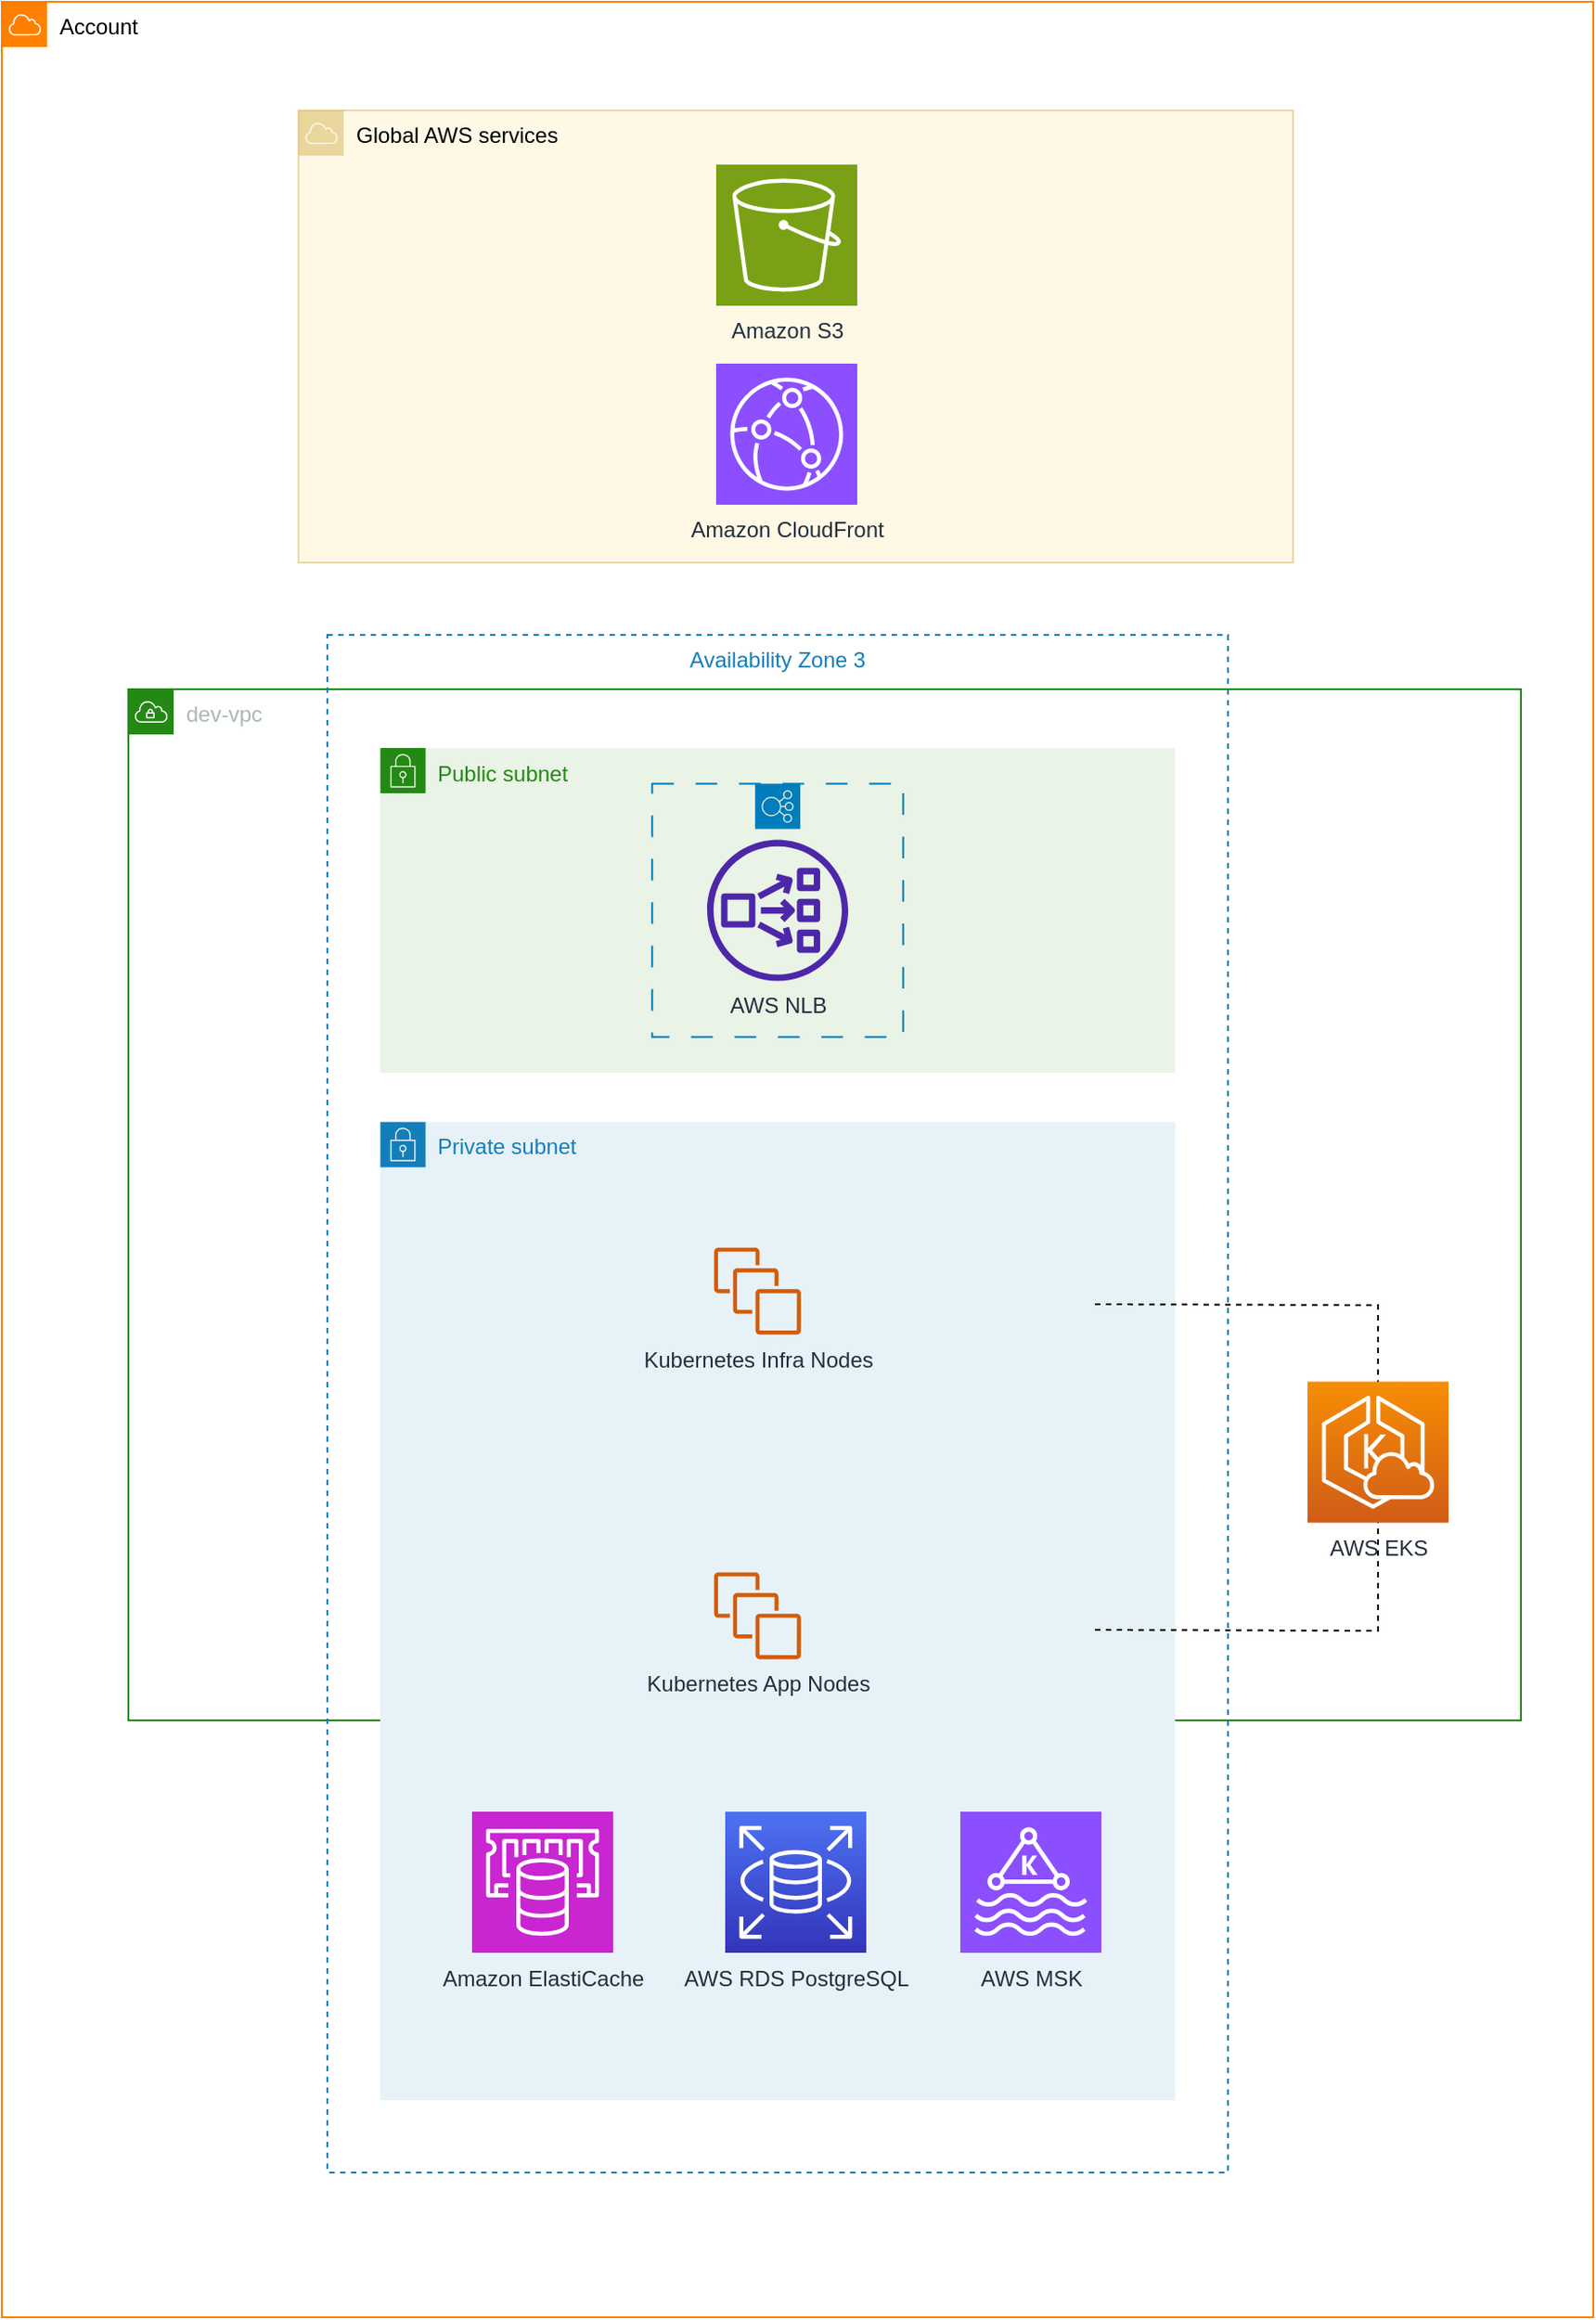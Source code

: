 <mxfile version="22.0.8" type="github" pages="2">
  <diagram name="Dev" id="1OsnL1P3q5gQ_nWTbh-I">
    <mxGraphModel dx="2661" dy="-4855" grid="1" gridSize="10" guides="1" tooltips="1" connect="1" arrows="1" fold="1" page="1" pageScale="1" pageWidth="1169" pageHeight="827" math="0" shadow="0">
      <root>
        <mxCell id="0" />
        <mxCell id="1" parent="0" />
        <mxCell id="altqflVkUvk57PUZnrwI-1" value="Account" style="sketch=0;outlineConnect=0;html=1;whiteSpace=wrap;fontSize=12;fontStyle=0;shape=mxgraph.aws4.group;grIcon=mxgraph.aws4.group_aws_cloud;verticalAlign=top;align=left;spacingLeft=30;dashed=0;strokeColor=#FF8000;gradientColor=none;gradientDirection=north;shadow=0;" vertex="1" parent="1">
          <mxGeometry x="-1040" y="5960" width="880" height="1280" as="geometry" />
        </mxCell>
        <mxCell id="VFcs3PMM8P9xKzEOPdTq-1" value="dev-vpc" style="points=[[0,0],[0.25,0],[0.5,0],[0.75,0],[1,0],[1,0.25],[1,0.5],[1,0.75],[1,1],[0.75,1],[0.5,1],[0.25,1],[0,1],[0,0.75],[0,0.5],[0,0.25]];outlineConnect=0;gradientColor=none;html=1;whiteSpace=wrap;fontSize=12;fontStyle=0;shape=mxgraph.aws4.group;grIcon=mxgraph.aws4.group_vpc;strokeColor=#248814;fillColor=none;verticalAlign=top;align=left;spacingLeft=30;fontColor=#AAB7B8;dashed=0;" vertex="1" parent="1">
          <mxGeometry x="-970" y="6340" width="770" height="570" as="geometry" />
        </mxCell>
        <mxCell id="nSvyktkfr78GNmZfl4Dr-25" value="Availability Zone 3" style="fillColor=none;strokeColor=#147EBA;dashed=1;verticalAlign=top;fontStyle=0;fontColor=#147EBA;" vertex="1" parent="1">
          <mxGeometry x="-860" y="6310" width="498.03" height="850" as="geometry" />
        </mxCell>
        <mxCell id="nSvyktkfr78GNmZfl4Dr-26" value="AWS EKS" style="sketch=0;points=[[0,0,0],[0.25,0,0],[0.5,0,0],[0.75,0,0],[1,0,0],[0,1,0],[0.25,1,0],[0.5,1,0],[0.75,1,0],[1,1,0],[0,0.25,0],[0,0.5,0],[0,0.75,0],[1,0.25,0],[1,0.5,0],[1,0.75,0]];outlineConnect=0;fontColor=#232F3E;gradientColor=#F78E04;gradientDirection=north;fillColor=#D05C17;strokeColor=#ffffff;dashed=0;verticalLabelPosition=bottom;verticalAlign=top;align=center;html=1;fontSize=12;fontStyle=0;aspect=fixed;shape=mxgraph.aws4.resourceIcon;resIcon=mxgraph.aws4.eks_cloud;" vertex="1" parent="1">
          <mxGeometry x="-318.029" y="6722.757" width="78" height="78" as="geometry" />
        </mxCell>
        <mxCell id="nSvyktkfr78GNmZfl4Dr-27" value="Private subnet" style="points=[[0,0],[0.25,0],[0.5,0],[0.75,0],[1,0],[1,0.25],[1,0.5],[1,0.75],[1,1],[0.75,1],[0.5,1],[0.25,1],[0,1],[0,0.75],[0,0.5],[0,0.25]];outlineConnect=0;gradientColor=none;html=1;whiteSpace=wrap;fontSize=12;fontStyle=0;shape=mxgraph.aws4.group;grIcon=mxgraph.aws4.group_security_group;grStroke=0;strokeColor=#147EBA;fillColor=#E6F2F8;verticalAlign=top;align=left;spacingLeft=30;fontColor=#147EBA;dashed=0;" vertex="1" parent="1">
          <mxGeometry x="-830.7" y="6579.19" width="439.44" height="540.81" as="geometry" />
        </mxCell>
        <mxCell id="nSvyktkfr78GNmZfl4Dr-28" value="Kubernetes App Nodes" style="sketch=0;outlineConnect=0;fontColor=#232F3E;gradientColor=none;fillColor=#D45B07;strokeColor=none;dashed=0;verticalLabelPosition=bottom;verticalAlign=top;align=center;html=1;fontSize=12;fontStyle=0;aspect=fixed;pointerEvents=1;shape=mxgraph.aws4.instances;" vertex="1" parent="1">
          <mxGeometry x="-646.142" y="6828.189" width="48" height="48" as="geometry" />
        </mxCell>
        <mxCell id="nSvyktkfr78GNmZfl4Dr-29" value="Kubernetes Infra Nodes" style="sketch=0;outlineConnect=0;fontColor=#232F3E;gradientColor=none;fillColor=#D45B07;strokeColor=none;dashed=0;verticalLabelPosition=bottom;verticalAlign=top;align=center;html=1;fontSize=12;fontStyle=0;aspect=fixed;pointerEvents=1;shape=mxgraph.aws4.instances;" vertex="1" parent="1">
          <mxGeometry x="-646.142" y="6648.73" width="48" height="48" as="geometry" />
        </mxCell>
        <mxCell id="nSvyktkfr78GNmZfl4Dr-30" style="edgeStyle=orthogonalEdgeStyle;rounded=0;orthogonalLoop=1;jettySize=auto;html=1;entryX=0.5;entryY=1;entryDx=0;entryDy=0;entryPerimeter=0;dashed=1;endArrow=none;endFill=0;" edge="1" parent="1" target="nSvyktkfr78GNmZfl4Dr-26">
          <mxGeometry relative="1" as="geometry">
            <mxPoint x="-435.55" y="6860" as="sourcePoint" />
          </mxGeometry>
        </mxCell>
        <mxCell id="nSvyktkfr78GNmZfl4Dr-31" style="edgeStyle=orthogonalEdgeStyle;rounded=0;orthogonalLoop=1;jettySize=auto;html=1;entryX=0.5;entryY=0;entryDx=0;entryDy=0;entryPerimeter=0;dashed=1;endArrow=none;endFill=0;" edge="1" parent="1" target="nSvyktkfr78GNmZfl4Dr-26">
          <mxGeometry relative="1" as="geometry">
            <mxPoint x="-435.55" y="6680" as="sourcePoint" />
          </mxGeometry>
        </mxCell>
        <mxCell id="nSvyktkfr78GNmZfl4Dr-32" value="AWS MSK" style="sketch=0;points=[[0,0,0],[0.25,0,0],[0.5,0,0],[0.75,0,0],[1,0,0],[0,1,0],[0.25,1,0],[0.5,1,0],[0.75,1,0],[1,1,0],[0,0.25,0],[0,0.5,0],[0,0.75,0],[1,0.25,0],[1,0.5,0],[1,0.75,0]];outlineConnect=0;fontColor=#232F3E;fillColor=#8C4FFF;strokeColor=#ffffff;dashed=0;verticalLabelPosition=bottom;verticalAlign=top;align=center;html=1;fontSize=12;fontStyle=0;aspect=fixed;shape=mxgraph.aws4.resourceIcon;resIcon=mxgraph.aws4.managed_streaming_for_kafka;" vertex="1" parent="1">
          <mxGeometry x="-510.002" y="6960.541" width="78" height="78" as="geometry" />
        </mxCell>
        <mxCell id="nSvyktkfr78GNmZfl4Dr-33" value="Amazon ElastiCache&#x9;" style="sketch=0;points=[[0,0,0],[0.25,0,0],[0.5,0,0],[0.75,0,0],[1,0,0],[0,1,0],[0.25,1,0],[0.5,1,0],[0.75,1,0],[1,1,0],[0,0.25,0],[0,0.5,0],[0,0.75,0],[1,0.25,0],[1,0.5,0],[1,0.75,0]];outlineConnect=0;fontColor=#232F3E;fillColor=#C925D1;strokeColor=#ffffff;dashed=0;verticalLabelPosition=bottom;verticalAlign=top;align=center;html=1;fontSize=12;fontStyle=0;aspect=fixed;shape=mxgraph.aws4.resourceIcon;resIcon=mxgraph.aws4.elasticache;" vertex="1" parent="1">
          <mxGeometry x="-779.996" y="6960.541" width="78" height="78" as="geometry" />
        </mxCell>
        <mxCell id="nSvyktkfr78GNmZfl4Dr-34" value="Public subnet" style="points=[[0,0],[0.25,0],[0.5,0],[0.75,0],[1,0],[1,0.25],[1,0.5],[1,0.75],[1,1],[0.75,1],[0.5,1],[0.25,1],[0,1],[0,0.75],[0,0.5],[0,0.25]];outlineConnect=0;gradientColor=none;html=1;whiteSpace=wrap;fontSize=12;fontStyle=0;shape=mxgraph.aws4.group;grIcon=mxgraph.aws4.group_security_group;grStroke=0;strokeColor=#248814;fillColor=#E9F3E6;verticalAlign=top;align=left;spacingLeft=30;fontColor=#248814;dashed=0;" vertex="1" parent="1">
          <mxGeometry x="-830.697" y="6372.557" width="439.437" height="179.459" as="geometry" />
        </mxCell>
        <mxCell id="nSvyktkfr78GNmZfl4Dr-35" value="AWS NLB" style="sketch=0;outlineConnect=0;fontColor=#232F3E;gradientColor=none;fillColor=#4D27AA;strokeColor=none;dashed=0;verticalLabelPosition=bottom;verticalAlign=top;align=center;html=1;fontSize=12;fontStyle=0;aspect=fixed;pointerEvents=1;shape=mxgraph.aws4.network_load_balancer;" vertex="1" parent="1">
          <mxGeometry x="-649.979" y="6423.294" width="78" height="78" as="geometry" />
        </mxCell>
        <mxCell id="nSvyktkfr78GNmZfl4Dr-36" value="" style="sketch=0;outlineConnect=0;gradientColor=none;html=1;whiteSpace=wrap;fontSize=12;fontStyle=0;shape=mxgraph.aws4.groupCenter;grIcon=mxgraph.aws4.group_elastic_load_balancing;grStroke=1;strokeColor=#007DBC;fillColor=none;verticalAlign=top;align=center;fontColor=#007DBC;dashed=1;spacingTop=25;dashPattern=12 12;" vertex="1" parent="1">
          <mxGeometry x="-680.36" y="6392.29" width="138.76" height="140" as="geometry" />
        </mxCell>
        <mxCell id="Pn-gJHflsB1ZyVY_wGI_-1" value="Global AWS services" style="sketch=0;outlineConnect=0;html=1;whiteSpace=wrap;fontSize=12;fontStyle=0;shape=mxgraph.aws4.group;grIcon=mxgraph.aws4.group_aws_cloud;strokeColor=#d6b656;fillColor=#fff2cc;verticalAlign=top;align=left;spacingLeft=30;dashed=0;opacity=50;" vertex="1" parent="1">
          <mxGeometry x="-876" y="6020" width="550" height="250" as="geometry" />
        </mxCell>
        <mxCell id="Pn-gJHflsB1ZyVY_wGI_-2" value="Amazon S3" style="sketch=0;points=[[0,0,0],[0.25,0,0],[0.5,0,0],[0.75,0,0],[1,0,0],[0,1,0],[0.25,1,0],[0.5,1,0],[0.75,1,0],[1,1,0],[0,0.25,0],[0,0.5,0],[0,0.75,0],[1,0.25,0],[1,0.5,0],[1,0.75,0]];outlineConnect=0;fontColor=#232F3E;fillColor=#7AA116;strokeColor=#ffffff;dashed=0;verticalLabelPosition=bottom;verticalAlign=top;align=center;html=1;fontSize=12;fontStyle=0;aspect=fixed;shape=mxgraph.aws4.resourceIcon;resIcon=mxgraph.aws4.s3;" vertex="1" parent="1">
          <mxGeometry x="-645" y="6050" width="78" height="78" as="geometry" />
        </mxCell>
        <mxCell id="Pn-gJHflsB1ZyVY_wGI_-3" value="Amazon CloudFront" style="sketch=0;points=[[0,0,0],[0.25,0,0],[0.5,0,0],[0.75,0,0],[1,0,0],[0,1,0],[0.25,1,0],[0.5,1,0],[0.75,1,0],[1,1,0],[0,0.25,0],[0,0.5,0],[0,0.75,0],[1,0.25,0],[1,0.5,0],[1,0.75,0]];outlineConnect=0;fontColor=#232F3E;fillColor=#8C4FFF;strokeColor=#ffffff;dashed=0;verticalLabelPosition=bottom;verticalAlign=top;align=center;html=1;fontSize=12;fontStyle=0;aspect=fixed;shape=mxgraph.aws4.resourceIcon;resIcon=mxgraph.aws4.cloudfront;" vertex="1" parent="1">
          <mxGeometry x="-645" y="6160" width="78" height="78" as="geometry" />
        </mxCell>
        <mxCell id="zWyzQA-VhA7Dk5EqNt13-1" value="AWS RDS PostgreSQL" style="sketch=0;points=[[0,0,0],[0.25,0,0],[0.5,0,0],[0.75,0,0],[1,0,0],[0,1,0],[0.25,1,0],[0.5,1,0],[0.75,1,0],[1,1,0],[0,0.25,0],[0,0.5,0],[0,0.75,0],[1,0.25,0],[1,0.5,0],[1,0.75,0]];outlineConnect=0;fontColor=#232F3E;gradientColor=#4D72F3;gradientDirection=north;fillColor=#3334B9;strokeColor=#ffffff;dashed=0;verticalLabelPosition=bottom;verticalAlign=top;align=center;html=1;fontSize=12;fontStyle=0;aspect=fixed;shape=mxgraph.aws4.resourceIcon;resIcon=mxgraph.aws4.rds;" vertex="1" parent="1">
          <mxGeometry x="-640.001" y="6960.541" width="78" height="78" as="geometry" />
        </mxCell>
      </root>
    </mxGraphModel>
  </diagram>
  <diagram name="Prod" id="3Y-H1owEjNVSjy2jUERc">
    <mxGraphModel dx="3996" dy="-4751" grid="1" gridSize="10" guides="1" tooltips="1" connect="1" arrows="1" fold="1" page="1" pageScale="1" pageWidth="1169" pageHeight="827" math="0" shadow="0">
      <root>
        <mxCell id="ypzo87VW0x2QirzGRwND-0" />
        <mxCell id="ypzo87VW0x2QirzGRwND-1" parent="ypzo87VW0x2QirzGRwND-0" />
        <mxCell id="inoZXP6CUa4vh5pkswM--9" value="Account" style="sketch=0;outlineConnect=0;html=1;whiteSpace=wrap;fontSize=12;fontStyle=0;shape=mxgraph.aws4.group;grIcon=mxgraph.aws4.group_aws_cloud;verticalAlign=top;align=left;spacingLeft=30;dashed=0;strokeColor=#FF8000;gradientColor=none;gradientDirection=north;shadow=0;" vertex="1" parent="ypzo87VW0x2QirzGRwND-1">
          <mxGeometry x="-2280" y="5840" width="2240" height="1430" as="geometry" />
        </mxCell>
        <mxCell id="XOr2BYAPwj3TwrIL78SF-15" value="Global AWS services" style="sketch=0;outlineConnect=0;html=1;whiteSpace=wrap;fontSize=12;fontStyle=0;shape=mxgraph.aws4.group;grIcon=mxgraph.aws4.group_aws_cloud;strokeColor=#d6b656;fillColor=#fff2cc;verticalAlign=top;align=left;spacingLeft=30;dashed=0;opacity=50;" vertex="1" parent="ypzo87VW0x2QirzGRwND-1">
          <mxGeometry x="-1400" y="5880" width="520" height="250" as="geometry" />
        </mxCell>
        <mxCell id="ypzo87VW0x2QirzGRwND-2" value="" style="group" vertex="1" connectable="0" parent="ypzo87VW0x2QirzGRwND-1">
          <mxGeometry x="-2210" y="6150" width="2080" height="1050" as="geometry" />
        </mxCell>
        <mxCell id="ypzo87VW0x2QirzGRwND-3" value="Availability Zone 3" style="fillColor=none;strokeColor=#147EBA;dashed=1;verticalAlign=top;fontStyle=0;fontColor=#147EBA;" vertex="1" parent="ypzo87VW0x2QirzGRwND-2">
          <mxGeometry x="1391.55" width="498.03" height="1050" as="geometry" />
        </mxCell>
        <mxCell id="ypzo87VW0x2QirzGRwND-4" value="prod-vpc" style="points=[[0,0],[0.25,0],[0.5,0],[0.75,0],[1,0],[1,0.25],[1,0.5],[1,0.75],[1,1],[0.75,1],[0.5,1],[0.25,1],[0,1],[0,0.75],[0,0.5],[0,0.25]];outlineConnect=0;gradientColor=none;html=1;whiteSpace=wrap;fontSize=12;fontStyle=0;shape=mxgraph.aws4.group;grIcon=mxgraph.aws4.group_vpc;strokeColor=#248814;fillColor=none;verticalAlign=top;align=left;spacingLeft=30;fontColor=#AAB7B8;dashed=0;" vertex="1" parent="ypzo87VW0x2QirzGRwND-2">
          <mxGeometry x="10" y="33.649" width="2080" height="762.703" as="geometry" />
        </mxCell>
        <mxCell id="ypzo87VW0x2QirzGRwND-5" value="Availability Zone 1" style="fillColor=none;strokeColor=#147EBA;dashed=1;verticalAlign=top;fontStyle=0;fontColor=#147EBA;" vertex="1" parent="ypzo87VW0x2QirzGRwND-2">
          <mxGeometry x="161.13" width="498.03" height="1050" as="geometry" />
        </mxCell>
        <mxCell id="ypzo87VW0x2QirzGRwND-7" value="ASG&lt;br&gt;Managed Node Group" style="sketch=0;points=[[0,0,0],[0.25,0,0],[0.5,0,0],[0.75,0,0],[1,0,0],[0,1,0],[0.25,1,0],[0.5,1,0],[0.75,1,0],[1,1,0],[0,0.25,0],[0,0.5,0],[0,0.75,0],[1,0.25,0],[1,0.5,0],[1,0.75,0]];outlineConnect=0;fontColor=#232F3E;gradientColor=#F78E04;gradientDirection=north;fillColor=#D05C17;strokeColor=#ffffff;dashed=0;verticalLabelPosition=bottom;verticalAlign=top;align=center;html=1;fontSize=12;fontStyle=0;aspect=fixed;shape=mxgraph.aws4.resourceIcon;resIcon=mxgraph.aws4.auto_scaling2;" vertex="1" parent="ypzo87VW0x2QirzGRwND-2">
          <mxGeometry x="729.465" y="505.851" width="50" height="50" as="geometry" />
        </mxCell>
        <mxCell id="ypzo87VW0x2QirzGRwND-8" value="AWS EKS" style="sketch=0;points=[[0,0,0],[0.25,0,0],[0.5,0,0],[0.75,0,0],[1,0,0],[0,1,0],[0.25,1,0],[0.5,1,0],[0.75,1,0],[1,1,0],[0,0.25,0],[0,0.5,0],[0,0.75,0],[1,0.25,0],[1,0.5,0],[1,0.75,0]];outlineConnect=0;fontColor=#232F3E;gradientColor=#F78E04;gradientDirection=north;fillColor=#D05C17;strokeColor=#ffffff;dashed=0;verticalLabelPosition=bottom;verticalAlign=top;align=center;html=1;fontSize=12;fontStyle=0;aspect=fixed;shape=mxgraph.aws4.resourceIcon;resIcon=mxgraph.aws4.eks_cloud;" vertex="1" parent="ypzo87VW0x2QirzGRwND-2">
          <mxGeometry x="1933.521" y="412.757" width="78" height="78" as="geometry" />
        </mxCell>
        <mxCell id="ypzo87VW0x2QirzGRwND-9" value="ASG&lt;br&gt;Managed Node Group" style="sketch=0;points=[[0,0,0],[0.25,0,0],[0.5,0,0],[0.75,0,0],[1,0,0],[0,1,0],[0.25,1,0],[0.5,1,0],[0.75,1,0],[1,1,0],[0,0.25,0],[0,0.5,0],[0,0.75,0],[1,0.25,0],[1,0.5,0],[1,0.75,0]];outlineConnect=0;fontColor=#232F3E;gradientColor=#F78E04;gradientDirection=north;fillColor=#D05C17;strokeColor=#ffffff;dashed=0;verticalLabelPosition=bottom;verticalAlign=top;align=center;html=1;fontSize=12;fontStyle=0;aspect=fixed;shape=mxgraph.aws4.resourceIcon;resIcon=mxgraph.aws4.auto_scaling2;" vertex="1" parent="ypzo87VW0x2QirzGRwND-2">
          <mxGeometry x="729.465" y="327.514" width="50" height="50" as="geometry" />
        </mxCell>
        <mxCell id="ypzo87VW0x2QirzGRwND-10" value="Private subnet" style="points=[[0,0],[0.25,0],[0.5,0],[0.75,0],[1,0],[1,0.25],[1,0.5],[1,0.75],[1,1],[0.75,1],[0.5,1],[0.25,1],[0,1],[0,0.75],[0,0.5],[0,0.25]];outlineConnect=0;gradientColor=none;html=1;whiteSpace=wrap;fontSize=12;fontStyle=0;shape=mxgraph.aws4.group;grIcon=mxgraph.aws4.group_security_group;grStroke=0;strokeColor=#147EBA;fillColor=#E6F2F8;verticalAlign=top;align=left;spacingLeft=30;fontColor=#147EBA;dashed=0;" vertex="1" parent="ypzo87VW0x2QirzGRwND-2">
          <mxGeometry x="190.42" y="269.19" width="439.44" height="740.81" as="geometry" />
        </mxCell>
        <mxCell id="ypzo87VW0x2QirzGRwND-11" value="Kubernetes App Nodes" style="sketch=0;outlineConnect=0;fontColor=#232F3E;gradientColor=none;fillColor=#D45B07;strokeColor=none;dashed=0;verticalLabelPosition=bottom;verticalAlign=top;align=center;html=1;fontSize=12;fontStyle=0;aspect=fixed;pointerEvents=1;shape=mxgraph.aws4.instances;" vertex="1" parent="ypzo87VW0x2QirzGRwND-2">
          <mxGeometry x="374.986" y="506.973" width="48" height="48" as="geometry" />
        </mxCell>
        <mxCell id="ypzo87VW0x2QirzGRwND-12" value="AWS RDS PostgreSQL" style="sketch=0;points=[[0,0,0],[0.25,0,0],[0.5,0,0],[0.75,0,0],[1,0,0],[0,1,0],[0.25,1,0],[0.5,1,0],[0.75,1,0],[1,1,0],[0,0.25,0],[0,0.5,0],[0,0.75,0],[1,0.25,0],[1,0.5,0],[1,0.75,0]];outlineConnect=0;fontColor=#232F3E;gradientColor=#4D72F3;gradientDirection=north;fillColor=#3334B9;strokeColor=#ffffff;dashed=0;verticalLabelPosition=bottom;verticalAlign=top;align=center;html=1;fontSize=12;fontStyle=0;aspect=fixed;shape=mxgraph.aws4.resourceIcon;resIcon=mxgraph.aws4.rds;" vertex="1" parent="ypzo87VW0x2QirzGRwND-2">
          <mxGeometry x="238.764" y="650.541" width="78" height="78" as="geometry" />
        </mxCell>
        <mxCell id="ypzo87VW0x2QirzGRwND-13" value="Kubernetes Infra Nodes" style="sketch=0;outlineConnect=0;fontColor=#232F3E;gradientColor=none;fillColor=#D45B07;strokeColor=none;dashed=0;verticalLabelPosition=bottom;verticalAlign=top;align=center;html=1;fontSize=12;fontStyle=0;aspect=fixed;pointerEvents=1;shape=mxgraph.aws4.instances;" vertex="1" parent="ypzo87VW0x2QirzGRwND-2">
          <mxGeometry x="374.986" y="327.514" width="48" height="48" as="geometry" />
        </mxCell>
        <mxCell id="ypzo87VW0x2QirzGRwND-14" value="Availability Zone 2" style="fillColor=none;strokeColor=#147EBA;dashed=1;verticalAlign=top;fontStyle=0;fontColor=#147EBA;" vertex="1" parent="ypzo87VW0x2QirzGRwND-2">
          <mxGeometry x="864.23" width="498.03" height="1050" as="geometry" />
        </mxCell>
        <mxCell id="ypzo87VW0x2QirzGRwND-15" value="Private subnet" style="points=[[0,0],[0.25,0],[0.5,0],[0.75,0],[1,0],[1,0.25],[1,0.5],[1,0.75],[1,1],[0.75,1],[0.5,1],[0.25,1],[0,1],[0,0.75],[0,0.5],[0,0.25]];outlineConnect=0;gradientColor=none;html=1;whiteSpace=wrap;fontSize=12;fontStyle=0;shape=mxgraph.aws4.group;grIcon=mxgraph.aws4.group_security_group;grStroke=0;strokeColor=#147EBA;fillColor=#E6F2F8;verticalAlign=top;align=left;spacingLeft=30;fontColor=#147EBA;dashed=0;" vertex="1" parent="ypzo87VW0x2QirzGRwND-2">
          <mxGeometry x="893.52" y="269.19" width="439.44" height="740.81" as="geometry" />
        </mxCell>
        <mxCell id="ypzo87VW0x2QirzGRwND-16" value="Kubernetes App Nodes" style="sketch=0;outlineConnect=0;fontColor=#232F3E;gradientColor=none;fillColor=#D45B07;strokeColor=none;dashed=0;verticalLabelPosition=bottom;verticalAlign=top;align=center;html=1;fontSize=12;fontStyle=0;aspect=fixed;pointerEvents=1;shape=mxgraph.aws4.instances;" vertex="1" parent="ypzo87VW0x2QirzGRwND-2">
          <mxGeometry x="1091.268" y="518.189" width="48" height="48" as="geometry" />
        </mxCell>
        <mxCell id="ypzo87VW0x2QirzGRwND-17" value="Kubernetes Infra Nodes" style="sketch=0;outlineConnect=0;fontColor=#232F3E;gradientColor=none;fillColor=#D45B07;strokeColor=none;dashed=0;verticalLabelPosition=bottom;verticalAlign=top;align=center;html=1;fontSize=12;fontStyle=0;aspect=fixed;pointerEvents=1;shape=mxgraph.aws4.instances;" vertex="1" parent="ypzo87VW0x2QirzGRwND-2">
          <mxGeometry x="1091.268" y="338.73" width="48" height="48" as="geometry" />
        </mxCell>
        <mxCell id="ypzo87VW0x2QirzGRwND-18" value="AWS RDS PostgreSQL" style="sketch=0;points=[[0,0,0],[0.25,0,0],[0.5,0,0],[0.75,0,0],[1,0,0],[0,1,0],[0.25,1,0],[0.5,1,0],[0.75,1,0],[1,1,0],[0,0.25,0],[0,0.5,0],[0,0.75,0],[1,0.25,0],[1,0.5,0],[1,0.75,0]];outlineConnect=0;fontColor=#232F3E;gradientColor=#4D72F3;gradientDirection=north;fillColor=#3334B9;strokeColor=#ffffff;dashed=0;verticalLabelPosition=bottom;verticalAlign=top;align=center;html=1;fontSize=12;fontStyle=0;aspect=fixed;shape=mxgraph.aws4.resourceIcon;resIcon=mxgraph.aws4.rds;" vertex="1" parent="ypzo87VW0x2QirzGRwND-2">
          <mxGeometry x="941.859" y="650.541" width="78" height="78" as="geometry" />
        </mxCell>
        <mxCell id="ypzo87VW0x2QirzGRwND-19" value="Private subnet" style="points=[[0,0],[0.25,0],[0.5,0],[0.75,0],[1,0],[1,0.25],[1,0.5],[1,0.75],[1,1],[0.75,1],[0.5,1],[0.25,1],[0,1],[0,0.75],[0,0.5],[0,0.25]];outlineConnect=0;gradientColor=none;html=1;whiteSpace=wrap;fontSize=12;fontStyle=0;shape=mxgraph.aws4.group;grIcon=mxgraph.aws4.group_security_group;grStroke=0;strokeColor=#147EBA;fillColor=#E6F2F8;verticalAlign=top;align=left;spacingLeft=30;fontColor=#147EBA;dashed=0;" vertex="1" parent="ypzo87VW0x2QirzGRwND-2">
          <mxGeometry x="1420.85" y="269.19" width="439.44" height="740.81" as="geometry" />
        </mxCell>
        <mxCell id="ypzo87VW0x2QirzGRwND-20" value="Kubernetes App Nodes" style="sketch=0;outlineConnect=0;fontColor=#232F3E;gradientColor=none;fillColor=#D45B07;strokeColor=none;dashed=0;verticalLabelPosition=bottom;verticalAlign=top;align=center;html=1;fontSize=12;fontStyle=0;aspect=fixed;pointerEvents=1;shape=mxgraph.aws4.instances;" vertex="1" parent="ypzo87VW0x2QirzGRwND-2">
          <mxGeometry x="1605.408" y="518.189" width="48" height="48" as="geometry" />
        </mxCell>
        <mxCell id="ypzo87VW0x2QirzGRwND-21" value="Kubernetes Infra Nodes" style="sketch=0;outlineConnect=0;fontColor=#232F3E;gradientColor=none;fillColor=#D45B07;strokeColor=none;dashed=0;verticalLabelPosition=bottom;verticalAlign=top;align=center;html=1;fontSize=12;fontStyle=0;aspect=fixed;pointerEvents=1;shape=mxgraph.aws4.instances;" vertex="1" parent="ypzo87VW0x2QirzGRwND-2">
          <mxGeometry x="1605.408" y="338.73" width="48" height="48" as="geometry" />
        </mxCell>
        <mxCell id="ypzo87VW0x2QirzGRwND-22" style="edgeStyle=orthogonalEdgeStyle;rounded=0;orthogonalLoop=1;jettySize=auto;html=1;entryX=0.5;entryY=1;entryDx=0;entryDy=0;entryPerimeter=0;dashed=1;endArrow=none;endFill=0;" edge="1" parent="ypzo87VW0x2QirzGRwND-2" source="ypzo87VW0x2QirzGRwND-30" target="ypzo87VW0x2QirzGRwND-8">
          <mxGeometry relative="1" as="geometry" />
        </mxCell>
        <mxCell id="ypzo87VW0x2QirzGRwND-29" style="edgeStyle=orthogonalEdgeStyle;rounded=0;orthogonalLoop=1;jettySize=auto;html=1;entryX=0.5;entryY=0;entryDx=0;entryDy=0;entryPerimeter=0;dashed=1;endArrow=none;endFill=0;" edge="1" parent="ypzo87VW0x2QirzGRwND-2" source="ypzo87VW0x2QirzGRwND-31" target="ypzo87VW0x2QirzGRwND-8">
          <mxGeometry relative="1" as="geometry" />
        </mxCell>
        <mxCell id="ypzo87VW0x2QirzGRwND-30" value="" style="rounded=1;arcSize=10;dashed=1;strokeColor=#F59D56;fillColor=none;gradientColor=none;dashPattern=8 4;strokeWidth=2;" vertex="1" parent="ypzo87VW0x2QirzGRwND-2">
          <mxGeometry x="237.296" y="493.514" width="1579.042" height="112.162" as="geometry" />
        </mxCell>
        <mxCell id="ypzo87VW0x2QirzGRwND-31" value="" style="rounded=1;arcSize=10;dashed=1;strokeColor=#F59D56;fillColor=none;gradientColor=none;dashPattern=8 4;strokeWidth=2;" vertex="1" parent="ypzo87VW0x2QirzGRwND-2">
          <mxGeometry x="237.296" y="314.054" width="1579.042" height="112.162" as="geometry" />
        </mxCell>
        <mxCell id="GAW6Yzg7rcs8MsH4kIfk-4" value="AWS MSK" style="sketch=0;points=[[0,0,0],[0.25,0,0],[0.5,0,0],[0.75,0,0],[1,0,0],[0,1,0],[0.25,1,0],[0.5,1,0],[0.75,1,0],[1,1,0],[0,0.25,0],[0,0.5,0],[0,0.75,0],[1,0.25,0],[1,0.5,0],[1,0.75,0]];outlineConnect=0;fontColor=#232F3E;fillColor=#8C4FFF;strokeColor=#ffffff;dashed=0;verticalLabelPosition=bottom;verticalAlign=top;align=center;html=1;fontSize=12;fontStyle=0;aspect=fixed;shape=mxgraph.aws4.resourceIcon;resIcon=mxgraph.aws4.managed_streaming_for_kafka;" vertex="1" parent="ypzo87VW0x2QirzGRwND-2">
          <mxGeometry x="509.998" y="650.541" width="78" height="78" as="geometry" />
        </mxCell>
        <mxCell id="GAW6Yzg7rcs8MsH4kIfk-5" value="AWS MSK" style="sketch=0;points=[[0,0,0],[0.25,0,0],[0.5,0,0],[0.75,0,0],[1,0,0],[0,1,0],[0.25,1,0],[0.5,1,0],[0.75,1,0],[1,1,0],[0,0.25,0],[0,0.5,0],[0,0.75,0],[1,0.25,0],[1,0.5,0],[1,0.75,0]];outlineConnect=0;fontColor=#232F3E;fillColor=#8C4FFF;strokeColor=#ffffff;dashed=0;verticalLabelPosition=bottom;verticalAlign=top;align=center;html=1;fontSize=12;fontStyle=0;aspect=fixed;shape=mxgraph.aws4.resourceIcon;resIcon=mxgraph.aws4.managed_streaming_for_kafka;" vertex="1" parent="ypzo87VW0x2QirzGRwND-2">
          <mxGeometry x="1209.996" y="650.541" width="78" height="78" as="geometry" />
        </mxCell>
        <mxCell id="XOr2BYAPwj3TwrIL78SF-7" value="Amazon ElastiCache&#x9;" style="sketch=0;points=[[0,0,0],[0.25,0,0],[0.5,0,0],[0.75,0,0],[1,0,0],[0,1,0],[0.25,1,0],[0.5,1,0],[0.75,1,0],[1,1,0],[0,0.25,0],[0,0.5,0],[0,0.75,0],[1,0.25,0],[1,0.5,0],[1,0.75,0]];outlineConnect=0;fontColor=#232F3E;fillColor=#C925D1;strokeColor=#ffffff;dashed=0;verticalLabelPosition=bottom;verticalAlign=top;align=center;html=1;fontSize=12;fontStyle=0;aspect=fixed;shape=mxgraph.aws4.resourceIcon;resIcon=mxgraph.aws4.elasticache;" vertex="1" parent="ypzo87VW0x2QirzGRwND-2">
          <mxGeometry x="371.144" y="650.541" width="78" height="78" as="geometry" />
        </mxCell>
        <mxCell id="XOr2BYAPwj3TwrIL78SF-8" value="Amazon ElastiCache&#x9;" style="sketch=0;points=[[0,0,0],[0.25,0,0],[0.5,0,0],[0.75,0,0],[1,0,0],[0,1,0],[0.25,1,0],[0.5,1,0],[0.75,1,0],[1,1,0],[0,0.25,0],[0,0.5,0],[0,0.75,0],[1,0.25,0],[1,0.5,0],[1,0.75,0]];outlineConnect=0;fontColor=#232F3E;fillColor=#C925D1;strokeColor=#ffffff;dashed=0;verticalLabelPosition=bottom;verticalAlign=top;align=center;html=1;fontSize=12;fontStyle=0;aspect=fixed;shape=mxgraph.aws4.resourceIcon;resIcon=mxgraph.aws4.elasticache;" vertex="1" parent="ypzo87VW0x2QirzGRwND-2">
          <mxGeometry x="1076.264" y="650.541" width="78" height="78" as="geometry" />
        </mxCell>
        <mxCell id="MbkXa-qmqqXlUf4DVJWT-1" value="AWS MSK" style="sketch=0;points=[[0,0,0],[0.25,0,0],[0.5,0,0],[0.75,0,0],[1,0,0],[0,1,0],[0.25,1,0],[0.5,1,0],[0.75,1,0],[1,1,0],[0,0.25,0],[0,0.5,0],[0,0.75,0],[1,0.25,0],[1,0.5,0],[1,0.75,0]];outlineConnect=0;fontColor=#232F3E;fillColor=#8C4FFF;strokeColor=#ffffff;dashed=0;verticalLabelPosition=bottom;verticalAlign=top;align=center;html=1;fontSize=12;fontStyle=0;aspect=fixed;shape=mxgraph.aws4.resourceIcon;resIcon=mxgraph.aws4.managed_streaming_for_kafka;" vertex="1" parent="ypzo87VW0x2QirzGRwND-2">
          <mxGeometry x="1669.998" y="650.541" width="78" height="78" as="geometry" />
        </mxCell>
        <mxCell id="MbkXa-qmqqXlUf4DVJWT-2" value="Amazon ElastiCache&#x9;" style="sketch=0;points=[[0,0,0],[0.25,0,0],[0.5,0,0],[0.75,0,0],[1,0,0],[0,1,0],[0.25,1,0],[0.5,1,0],[0.75,1,0],[1,1,0],[0,0.25,0],[0,0.5,0],[0,0.75,0],[1,0.25,0],[1,0.5,0],[1,0.75,0]];outlineConnect=0;fontColor=#232F3E;fillColor=#C925D1;strokeColor=#ffffff;dashed=0;verticalLabelPosition=bottom;verticalAlign=top;align=center;html=1;fontSize=12;fontStyle=0;aspect=fixed;shape=mxgraph.aws4.resourceIcon;resIcon=mxgraph.aws4.elasticache;" vertex="1" parent="ypzo87VW0x2QirzGRwND-2">
          <mxGeometry x="1520.004" y="650.541" width="78" height="78" as="geometry" />
        </mxCell>
        <mxCell id="gxPJvvBOarUwQyG48IRr-0" value="Amazon EC2&lt;br&gt;Keycloak" style="sketch=0;points=[[0,0,0],[0.25,0,0],[0.5,0,0],[0.75,0,0],[1,0,0],[0,1,0],[0.25,1,0],[0.5,1,0],[0.75,1,0],[1,1,0],[0,0.25,0],[0,0.5,0],[0,0.75,0],[1,0.25,0],[1,0.5,0],[1,0.75,0]];outlineConnect=0;fontColor=#232F3E;fillColor=#ED7100;strokeColor=#ffffff;dashed=0;verticalLabelPosition=bottom;verticalAlign=top;align=center;html=1;fontSize=12;fontStyle=0;aspect=fixed;shape=mxgraph.aws4.resourceIcon;resIcon=mxgraph.aws4.ec2;" vertex="1" parent="ypzo87VW0x2QirzGRwND-2">
          <mxGeometry x="293.78" y="841" width="76.72" height="76.72" as="geometry" />
        </mxCell>
        <mxCell id="inoZXP6CUa4vh5pkswM--0" value="Public subnet" style="points=[[0,0],[0.25,0],[0.5,0],[0.75,0],[1,0],[1,0.25],[1,0.5],[1,0.75],[1,1],[0.75,1],[0.5,1],[0.25,1],[0,1],[0,0.75],[0,0.5],[0,0.25]];outlineConnect=0;gradientColor=none;html=1;whiteSpace=wrap;fontSize=12;fontStyle=0;shape=mxgraph.aws4.group;grIcon=mxgraph.aws4.group_security_group;grStroke=0;strokeColor=#248814;fillColor=#E9F3E6;verticalAlign=top;align=left;spacingLeft=30;fontColor=#248814;dashed=0;" vertex="1" parent="ypzo87VW0x2QirzGRwND-2">
          <mxGeometry x="189.783" y="62.557" width="439.437" height="179.459" as="geometry" />
        </mxCell>
        <mxCell id="inoZXP6CUa4vh5pkswM--1" value="AWS NLB" style="sketch=0;outlineConnect=0;fontColor=#232F3E;gradientColor=none;fillColor=#4D27AA;strokeColor=none;dashed=0;verticalLabelPosition=bottom;verticalAlign=top;align=center;html=1;fontSize=12;fontStyle=0;aspect=fixed;pointerEvents=1;shape=mxgraph.aws4.network_load_balancer;" vertex="1" parent="ypzo87VW0x2QirzGRwND-2">
          <mxGeometry x="370.501" y="113.294" width="78" height="78" as="geometry" />
        </mxCell>
        <mxCell id="inoZXP6CUa4vh5pkswM--2" value="" style="sketch=0;outlineConnect=0;gradientColor=none;html=1;whiteSpace=wrap;fontSize=12;fontStyle=0;shape=mxgraph.aws4.groupCenter;grIcon=mxgraph.aws4.group_elastic_load_balancing;grStroke=1;strokeColor=#007DBC;fillColor=none;verticalAlign=top;align=center;fontColor=#007DBC;dashed=1;spacingTop=25;dashPattern=12 12;" vertex="1" parent="ypzo87VW0x2QirzGRwND-2">
          <mxGeometry x="340.12" y="82.29" width="138.76" height="140" as="geometry" />
        </mxCell>
        <mxCell id="inoZXP6CUa4vh5pkswM--3" value="Public subnet" style="points=[[0,0],[0.25,0],[0.5,0],[0.75,0],[1,0],[1,0.25],[1,0.5],[1,0.75],[1,1],[0.75,1],[0.5,1],[0.25,1],[0,1],[0,0.75],[0,0.5],[0,0.25]];outlineConnect=0;gradientColor=none;html=1;whiteSpace=wrap;fontSize=12;fontStyle=0;shape=mxgraph.aws4.group;grIcon=mxgraph.aws4.group_security_group;grStroke=0;strokeColor=#248814;fillColor=#E9F3E6;verticalAlign=top;align=left;spacingLeft=30;fontColor=#248814;dashed=0;" vertex="1" parent="ypzo87VW0x2QirzGRwND-2">
          <mxGeometry x="893.523" y="62.567" width="439.437" height="179.459" as="geometry" />
        </mxCell>
        <mxCell id="inoZXP6CUa4vh5pkswM--4" value="AWS NLB" style="sketch=0;outlineConnect=0;fontColor=#232F3E;gradientColor=none;fillColor=#4D27AA;strokeColor=none;dashed=0;verticalLabelPosition=bottom;verticalAlign=top;align=center;html=1;fontSize=12;fontStyle=0;aspect=fixed;pointerEvents=1;shape=mxgraph.aws4.network_load_balancer;" vertex="1" parent="ypzo87VW0x2QirzGRwND-2">
          <mxGeometry x="1074.241" y="113.304" width="78" height="78" as="geometry" />
        </mxCell>
        <mxCell id="inoZXP6CUa4vh5pkswM--5" value="" style="sketch=0;outlineConnect=0;gradientColor=none;html=1;whiteSpace=wrap;fontSize=12;fontStyle=0;shape=mxgraph.aws4.groupCenter;grIcon=mxgraph.aws4.group_elastic_load_balancing;grStroke=1;strokeColor=#007DBC;fillColor=none;verticalAlign=top;align=center;fontColor=#007DBC;dashed=1;spacingTop=25;dashPattern=12 12;" vertex="1" parent="ypzo87VW0x2QirzGRwND-2">
          <mxGeometry x="1043.86" y="82.3" width="138.76" height="140" as="geometry" />
        </mxCell>
        <mxCell id="inoZXP6CUa4vh5pkswM--6" value="Public subnet" style="points=[[0,0],[0.25,0],[0.5,0],[0.75,0],[1,0],[1,0.25],[1,0.5],[1,0.75],[1,1],[0.75,1],[0.5,1],[0.25,1],[0,1],[0,0.75],[0,0.5],[0,0.25]];outlineConnect=0;gradientColor=none;html=1;whiteSpace=wrap;fontSize=12;fontStyle=0;shape=mxgraph.aws4.group;grIcon=mxgraph.aws4.group_security_group;grStroke=0;strokeColor=#248814;fillColor=#E9F3E6;verticalAlign=top;align=left;spacingLeft=30;fontColor=#248814;dashed=0;" vertex="1" parent="ypzo87VW0x2QirzGRwND-2">
          <mxGeometry x="1420.853" y="62.557" width="439.437" height="179.459" as="geometry" />
        </mxCell>
        <mxCell id="inoZXP6CUa4vh5pkswM--7" value="AWS NLB" style="sketch=0;outlineConnect=0;fontColor=#232F3E;gradientColor=none;fillColor=#4D27AA;strokeColor=none;dashed=0;verticalLabelPosition=bottom;verticalAlign=top;align=center;html=1;fontSize=12;fontStyle=0;aspect=fixed;pointerEvents=1;shape=mxgraph.aws4.network_load_balancer;" vertex="1" parent="ypzo87VW0x2QirzGRwND-2">
          <mxGeometry x="1601.571" y="113.294" width="78" height="78" as="geometry" />
        </mxCell>
        <mxCell id="inoZXP6CUa4vh5pkswM--8" value="" style="sketch=0;outlineConnect=0;gradientColor=none;html=1;whiteSpace=wrap;fontSize=12;fontStyle=0;shape=mxgraph.aws4.groupCenter;grIcon=mxgraph.aws4.group_elastic_load_balancing;grStroke=1;strokeColor=#007DBC;fillColor=none;verticalAlign=top;align=center;fontColor=#007DBC;dashed=1;spacingTop=25;dashPattern=12 12;" vertex="1" parent="ypzo87VW0x2QirzGRwND-2">
          <mxGeometry x="1571.19" y="82.29" width="138.76" height="140" as="geometry" />
        </mxCell>
        <mxCell id="b7D8FsCMCxfUg4qUhBpp-0" value="Amazon EC2&lt;br&gt;OpenVPN" style="sketch=0;points=[[0,0,0],[0.25,0,0],[0.5,0,0],[0.75,0,0],[1,0,0],[0,1,0],[0.25,1,0],[0.5,1,0],[0.75,1,0],[1,1,0],[0,0.25,0],[0,0.5,0],[0,0.75,0],[1,0.25,0],[1,0.5,0],[1,0.75,0]];outlineConnect=0;fontColor=#232F3E;fillColor=#ED7100;strokeColor=#ffffff;dashed=0;verticalLabelPosition=bottom;verticalAlign=top;align=center;html=1;fontSize=12;fontStyle=0;aspect=fixed;shape=mxgraph.aws4.resourceIcon;resIcon=mxgraph.aws4.ec2;" vertex="1" parent="ypzo87VW0x2QirzGRwND-2">
          <mxGeometry x="448.5" y="841" width="76.72" height="76.72" as="geometry" />
        </mxCell>
        <mxCell id="_y77o_yyIrxw8RkE4tqS-77" value="Amazon S3" style="sketch=0;points=[[0,0,0],[0.25,0,0],[0.5,0,0],[0.75,0,0],[1,0,0],[0,1,0],[0.25,1,0],[0.5,1,0],[0.75,1,0],[1,1,0],[0,0.25,0],[0,0.5,0],[0,0.75,0],[1,0.25,0],[1,0.5,0],[1,0.75,0]];outlineConnect=0;fontColor=#232F3E;fillColor=#7AA116;strokeColor=#ffffff;dashed=0;verticalLabelPosition=bottom;verticalAlign=top;align=center;html=1;fontSize=12;fontStyle=0;aspect=fixed;shape=mxgraph.aws4.resourceIcon;resIcon=mxgraph.aws4.s3;" vertex="1" parent="ypzo87VW0x2QirzGRwND-1">
          <mxGeometry x="-1199" y="5910" width="78" height="78" as="geometry" />
        </mxCell>
        <mxCell id="XOr2BYAPwj3TwrIL78SF-12" value="Amazon CloudFront" style="sketch=0;points=[[0,0,0],[0.25,0,0],[0.5,0,0],[0.75,0,0],[1,0,0],[0,1,0],[0.25,1,0],[0.5,1,0],[0.75,1,0],[1,1,0],[0,0.25,0],[0,0.5,0],[0,0.75,0],[1,0.25,0],[1,0.5,0],[1,0.75,0]];outlineConnect=0;fontColor=#232F3E;fillColor=#8C4FFF;strokeColor=#ffffff;dashed=0;verticalLabelPosition=bottom;verticalAlign=top;align=center;html=1;fontSize=12;fontStyle=0;aspect=fixed;shape=mxgraph.aws4.resourceIcon;resIcon=mxgraph.aws4.cloudfront;" vertex="1" parent="ypzo87VW0x2QirzGRwND-1">
          <mxGeometry x="-1199" y="6020" width="78" height="78" as="geometry" />
        </mxCell>
      </root>
    </mxGraphModel>
  </diagram>
</mxfile>
